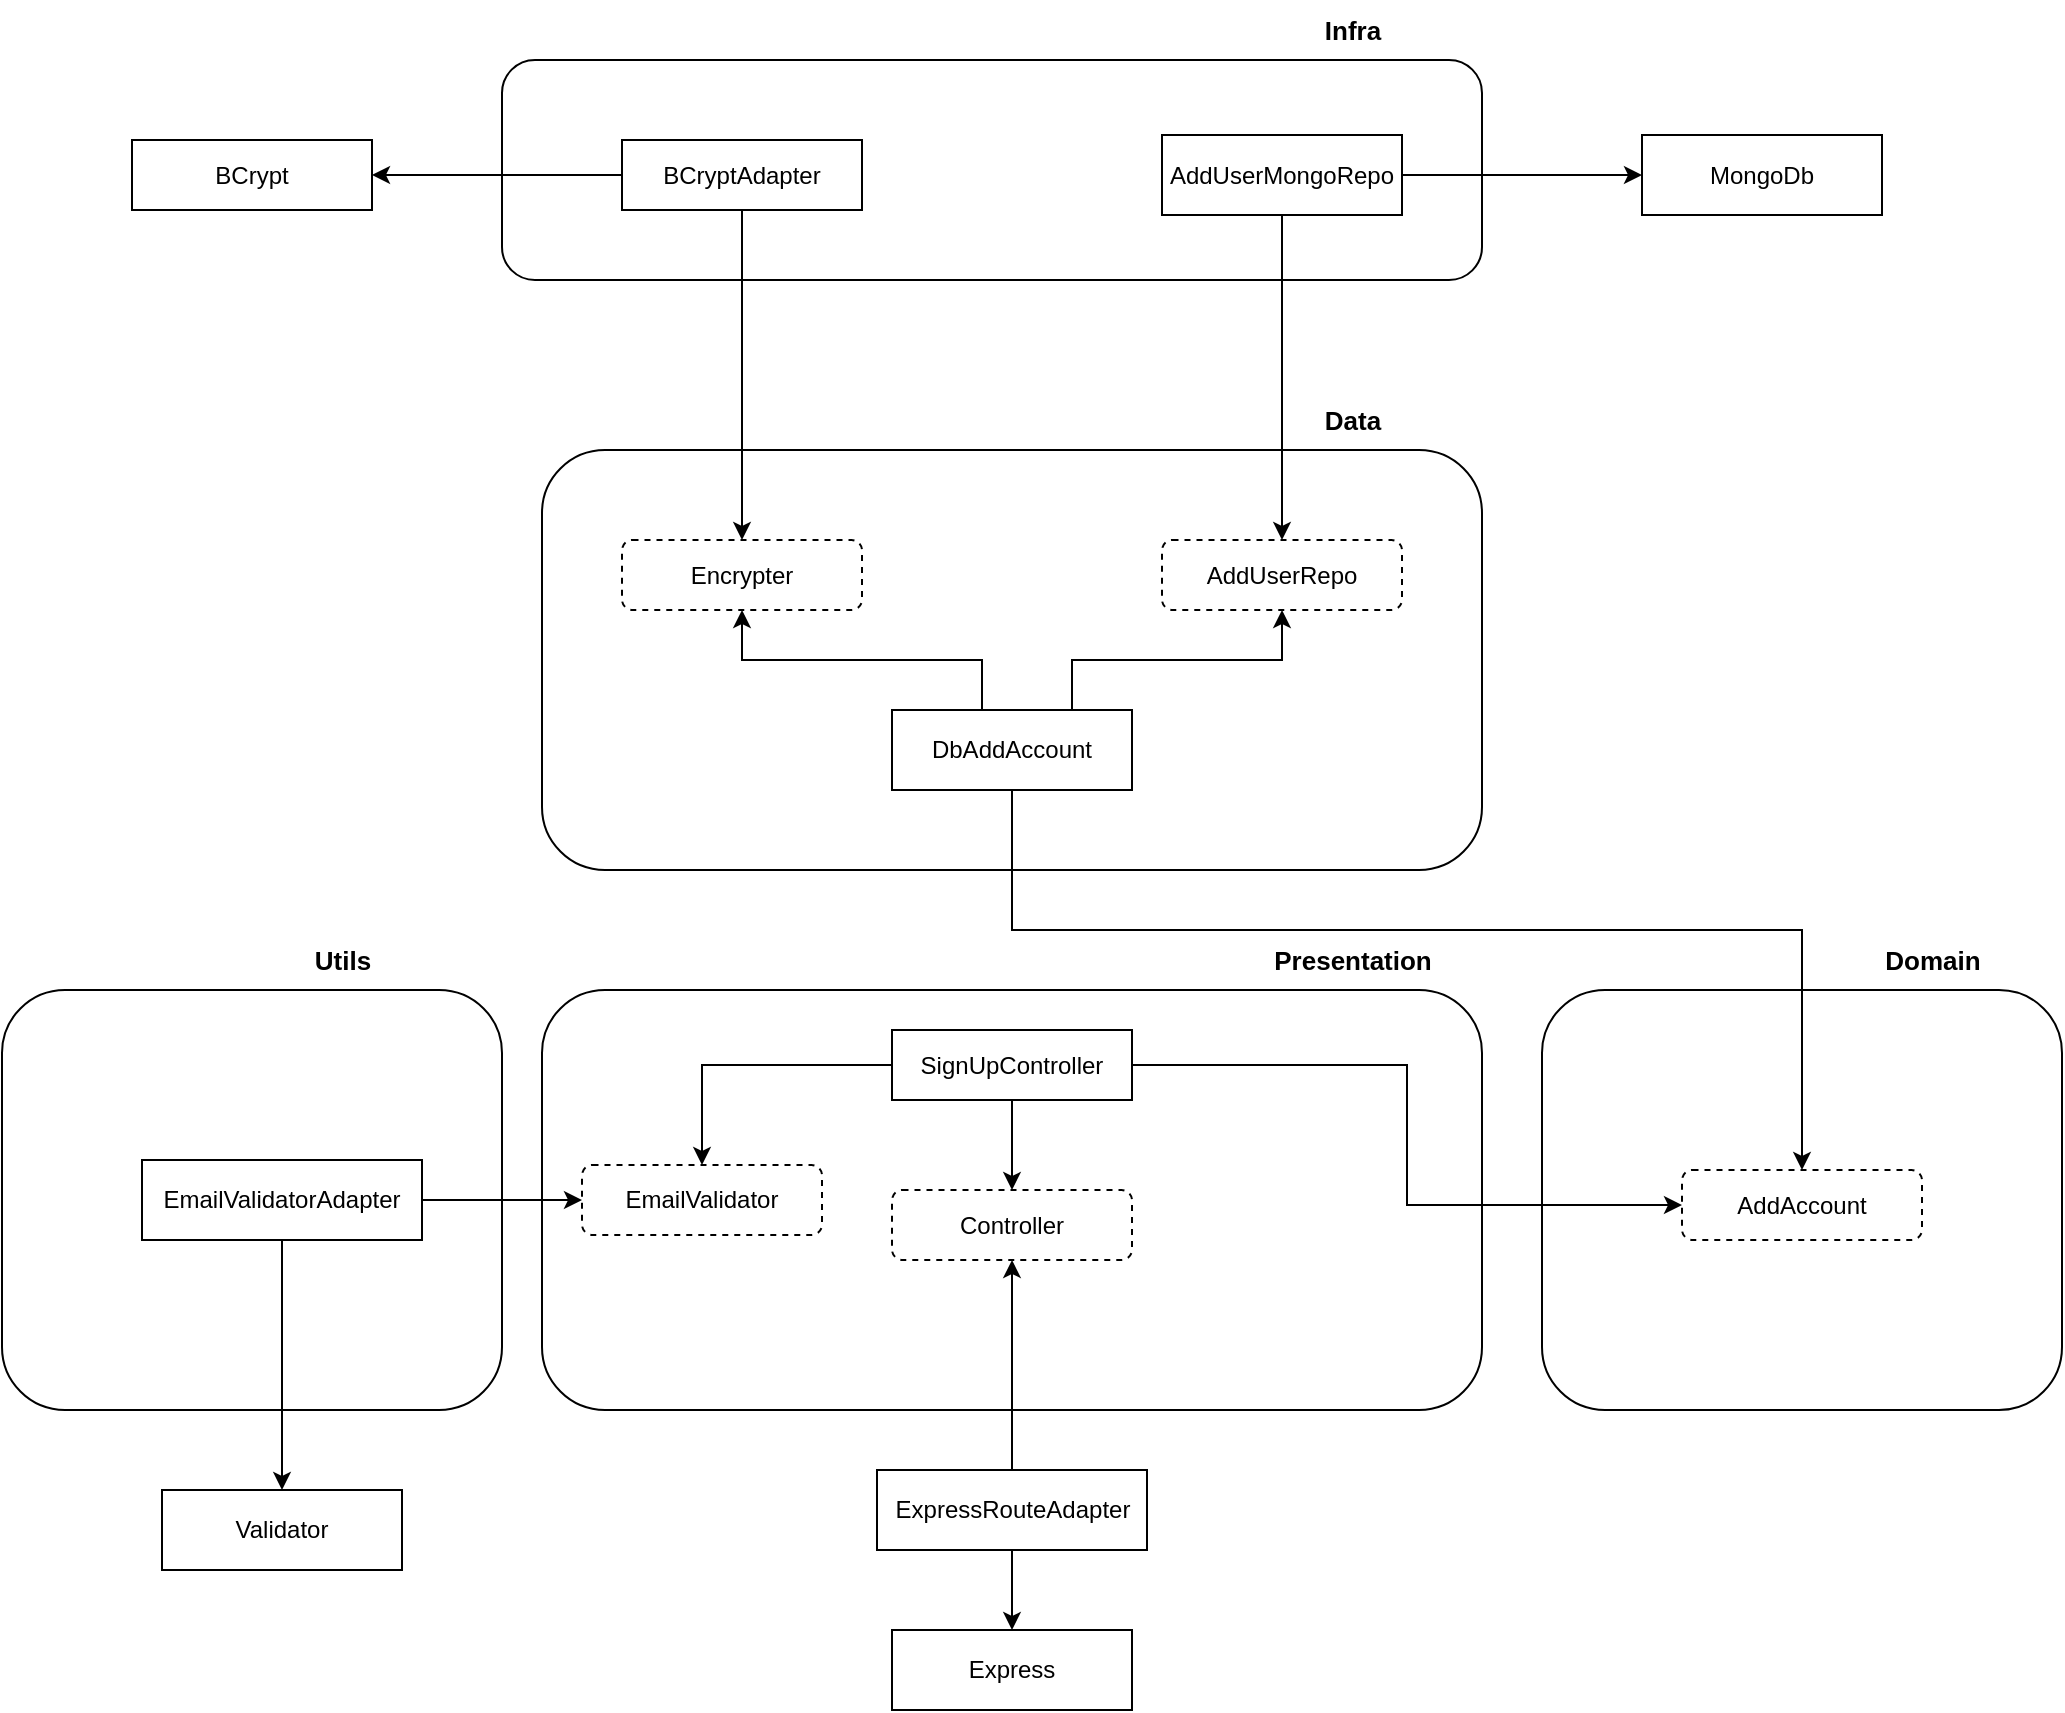 <mxfile version="20.4.0" type="github">
  <diagram id="R2lEEEUBdFMjLlhIrx00" name="Page-1">
    <mxGraphModel dx="1896" dy="1005" grid="1" gridSize="10" guides="1" tooltips="1" connect="1" arrows="1" fold="1" page="1" pageScale="1" pageWidth="1654" pageHeight="1169" math="0" shadow="0" extFonts="Permanent Marker^https://fonts.googleapis.com/css?family=Permanent+Marker">
      <root>
        <mxCell id="0" />
        <mxCell id="1" parent="0" />
        <mxCell id="tq_J3AxKNNJbVarFtTaU-38" value="" style="rounded=1;whiteSpace=wrap;html=1;" vertex="1" parent="1">
          <mxGeometry x="600" y="200" width="490" height="110" as="geometry" />
        </mxCell>
        <mxCell id="tq_J3AxKNNJbVarFtTaU-39" value="&lt;b&gt;&lt;font style=&quot;font-size: 13px;&quot;&gt;Infra&lt;/font&gt;&lt;/b&gt;" style="text;html=1;align=center;verticalAlign=middle;resizable=0;points=[];autosize=1;strokeColor=none;fillColor=none;" vertex="1" parent="1">
          <mxGeometry x="1000" y="170" width="50" height="30" as="geometry" />
        </mxCell>
        <mxCell id="tq_J3AxKNNJbVarFtTaU-33" value="" style="rounded=1;whiteSpace=wrap;html=1;" vertex="1" parent="1">
          <mxGeometry x="620" y="395" width="470" height="210" as="geometry" />
        </mxCell>
        <mxCell id="tq_J3AxKNNJbVarFtTaU-30" value="" style="rounded=1;whiteSpace=wrap;html=1;" vertex="1" parent="1">
          <mxGeometry x="1120" y="665" width="260" height="210" as="geometry" />
        </mxCell>
        <mxCell id="tq_J3AxKNNJbVarFtTaU-25" value="" style="rounded=1;whiteSpace=wrap;html=1;" vertex="1" parent="1">
          <mxGeometry x="350" y="665" width="250" height="210" as="geometry" />
        </mxCell>
        <mxCell id="tq_J3AxKNNJbVarFtTaU-12" style="edgeStyle=orthogonalEdgeStyle;rounded=0;orthogonalLoop=1;jettySize=auto;html=1;entryX=0.5;entryY=1;entryDx=0;entryDy=0;fontSize=13;" edge="1" parent="1" source="tq_J3AxKNNJbVarFtTaU-8" target="tq_J3AxKNNJbVarFtTaU-10">
          <mxGeometry relative="1" as="geometry" />
        </mxCell>
        <mxCell id="tq_J3AxKNNJbVarFtTaU-8" value="" style="rounded=1;whiteSpace=wrap;html=1;" vertex="1" parent="1">
          <mxGeometry x="620" y="665" width="470" height="210" as="geometry" />
        </mxCell>
        <mxCell id="tq_J3AxKNNJbVarFtTaU-11" style="edgeStyle=orthogonalEdgeStyle;rounded=0;orthogonalLoop=1;jettySize=auto;html=1;exitX=0.5;exitY=1;exitDx=0;exitDy=0;fontSize=13;" edge="1" parent="1" source="tq_J3AxKNNJbVarFtTaU-1" target="tq_J3AxKNNJbVarFtTaU-10">
          <mxGeometry relative="1" as="geometry" />
        </mxCell>
        <mxCell id="tq_J3AxKNNJbVarFtTaU-22" style="edgeStyle=orthogonalEdgeStyle;rounded=0;orthogonalLoop=1;jettySize=auto;html=1;exitX=0;exitY=0.5;exitDx=0;exitDy=0;fontSize=13;" edge="1" parent="1" source="tq_J3AxKNNJbVarFtTaU-1" target="tq_J3AxKNNJbVarFtTaU-21">
          <mxGeometry relative="1" as="geometry" />
        </mxCell>
        <mxCell id="tq_J3AxKNNJbVarFtTaU-32" style="edgeStyle=orthogonalEdgeStyle;rounded=0;orthogonalLoop=1;jettySize=auto;html=1;exitX=1;exitY=0.5;exitDx=0;exitDy=0;entryX=0;entryY=0.5;entryDx=0;entryDy=0;fontSize=13;" edge="1" parent="1" source="tq_J3AxKNNJbVarFtTaU-1" target="tq_J3AxKNNJbVarFtTaU-29">
          <mxGeometry relative="1" as="geometry" />
        </mxCell>
        <mxCell id="tq_J3AxKNNJbVarFtTaU-1" value="SignUpController" style="rounded=0;whiteSpace=wrap;html=1;" vertex="1" parent="1">
          <mxGeometry x="795" y="685" width="120" height="35" as="geometry" />
        </mxCell>
        <mxCell id="tq_J3AxKNNJbVarFtTaU-2" value="MongoDb" style="rounded=0;whiteSpace=wrap;html=1;" vertex="1" parent="1">
          <mxGeometry x="1170" y="237.5" width="120" height="40" as="geometry" />
        </mxCell>
        <mxCell id="tq_J3AxKNNJbVarFtTaU-3" value="Express" style="rounded=0;whiteSpace=wrap;html=1;" vertex="1" parent="1">
          <mxGeometry x="795" y="985" width="120" height="40" as="geometry" />
        </mxCell>
        <mxCell id="tq_J3AxKNNJbVarFtTaU-4" value="Validator" style="rounded=0;whiteSpace=wrap;html=1;" vertex="1" parent="1">
          <mxGeometry x="430" y="915" width="120" height="40" as="geometry" />
        </mxCell>
        <mxCell id="tq_J3AxKNNJbVarFtTaU-13" style="edgeStyle=orthogonalEdgeStyle;rounded=0;orthogonalLoop=1;jettySize=auto;html=1;exitX=0.5;exitY=0;exitDx=0;exitDy=0;fontSize=13;" edge="1" parent="1" source="tq_J3AxKNNJbVarFtTaU-6" target="tq_J3AxKNNJbVarFtTaU-10">
          <mxGeometry relative="1" as="geometry" />
        </mxCell>
        <mxCell id="tq_J3AxKNNJbVarFtTaU-15" style="edgeStyle=orthogonalEdgeStyle;rounded=0;orthogonalLoop=1;jettySize=auto;html=1;exitX=0.5;exitY=1;exitDx=0;exitDy=0;fontSize=13;" edge="1" parent="1" source="tq_J3AxKNNJbVarFtTaU-6" target="tq_J3AxKNNJbVarFtTaU-3">
          <mxGeometry relative="1" as="geometry" />
        </mxCell>
        <mxCell id="tq_J3AxKNNJbVarFtTaU-6" value="ExpressRouteAdapter" style="rounded=0;whiteSpace=wrap;html=1;" vertex="1" parent="1">
          <mxGeometry x="787.5" y="905" width="135" height="40" as="geometry" />
        </mxCell>
        <mxCell id="tq_J3AxKNNJbVarFtTaU-9" value="&lt;b&gt;&lt;font style=&quot;font-size: 13px;&quot;&gt;Presentation&lt;/font&gt;&lt;/b&gt;" style="text;html=1;align=center;verticalAlign=middle;resizable=0;points=[];autosize=1;strokeColor=none;fillColor=none;" vertex="1" parent="1">
          <mxGeometry x="975" y="635" width="100" height="30" as="geometry" />
        </mxCell>
        <mxCell id="tq_J3AxKNNJbVarFtTaU-10" value="Controller" style="rounded=1;whiteSpace=wrap;html=1;fillStyle=auto;dashed=1;" vertex="1" parent="1">
          <mxGeometry x="795" y="765" width="120" height="35" as="geometry" />
        </mxCell>
        <mxCell id="tq_J3AxKNNJbVarFtTaU-24" style="edgeStyle=orthogonalEdgeStyle;rounded=0;orthogonalLoop=1;jettySize=auto;html=1;exitX=1;exitY=0.5;exitDx=0;exitDy=0;fontSize=13;" edge="1" parent="1" source="tq_J3AxKNNJbVarFtTaU-17" target="tq_J3AxKNNJbVarFtTaU-21">
          <mxGeometry relative="1" as="geometry" />
        </mxCell>
        <mxCell id="tq_J3AxKNNJbVarFtTaU-28" style="edgeStyle=orthogonalEdgeStyle;rounded=0;orthogonalLoop=1;jettySize=auto;html=1;exitX=0.5;exitY=1;exitDx=0;exitDy=0;entryX=0.5;entryY=0;entryDx=0;entryDy=0;fontSize=13;" edge="1" parent="1" source="tq_J3AxKNNJbVarFtTaU-17" target="tq_J3AxKNNJbVarFtTaU-4">
          <mxGeometry relative="1" as="geometry" />
        </mxCell>
        <mxCell id="tq_J3AxKNNJbVarFtTaU-17" value="EmailValidatorAdapter" style="rounded=0;whiteSpace=wrap;html=1;" vertex="1" parent="1">
          <mxGeometry x="420" y="750" width="140" height="40" as="geometry" />
        </mxCell>
        <mxCell id="tq_J3AxKNNJbVarFtTaU-21" value="EmailValidator" style="rounded=1;whiteSpace=wrap;html=1;fillStyle=auto;dashed=1;" vertex="1" parent="1">
          <mxGeometry x="640" y="752.5" width="120" height="35" as="geometry" />
        </mxCell>
        <mxCell id="tq_J3AxKNNJbVarFtTaU-26" value="&lt;b&gt;&lt;font style=&quot;font-size: 13px;&quot;&gt;Utils&lt;/font&gt;&lt;/b&gt;" style="text;html=1;align=center;verticalAlign=middle;resizable=0;points=[];autosize=1;strokeColor=none;fillColor=none;" vertex="1" parent="1">
          <mxGeometry x="495" y="635" width="50" height="30" as="geometry" />
        </mxCell>
        <mxCell id="tq_J3AxKNNJbVarFtTaU-29" value="AddAccount" style="rounded=1;whiteSpace=wrap;html=1;fillStyle=auto;dashed=1;" vertex="1" parent="1">
          <mxGeometry x="1190" y="755" width="120" height="35" as="geometry" />
        </mxCell>
        <mxCell id="tq_J3AxKNNJbVarFtTaU-31" value="&lt;b&gt;&lt;font style=&quot;font-size: 13px;&quot;&gt;Domain&lt;/font&gt;&lt;/b&gt;" style="text;html=1;align=center;verticalAlign=middle;resizable=0;points=[];autosize=1;strokeColor=none;fillColor=none;" vertex="1" parent="1">
          <mxGeometry x="1280" y="635" width="70" height="30" as="geometry" />
        </mxCell>
        <mxCell id="tq_J3AxKNNJbVarFtTaU-34" value="&lt;b&gt;&lt;font style=&quot;font-size: 13px;&quot;&gt;Data&lt;/font&gt;&lt;/b&gt;" style="text;html=1;align=center;verticalAlign=middle;resizable=0;points=[];autosize=1;strokeColor=none;fillColor=none;" vertex="1" parent="1">
          <mxGeometry x="1000" y="365" width="50" height="30" as="geometry" />
        </mxCell>
        <mxCell id="tq_J3AxKNNJbVarFtTaU-36" style="edgeStyle=orthogonalEdgeStyle;rounded=0;orthogonalLoop=1;jettySize=auto;html=1;exitX=0.5;exitY=1;exitDx=0;exitDy=0;entryX=0.5;entryY=0;entryDx=0;entryDy=0;fontSize=13;" edge="1" parent="1" source="tq_J3AxKNNJbVarFtTaU-35" target="tq_J3AxKNNJbVarFtTaU-29">
          <mxGeometry relative="1" as="geometry">
            <Array as="points">
              <mxPoint x="855" y="635" />
              <mxPoint x="1250" y="635" />
            </Array>
          </mxGeometry>
        </mxCell>
        <mxCell id="tq_J3AxKNNJbVarFtTaU-43" style="edgeStyle=orthogonalEdgeStyle;rounded=0;orthogonalLoop=1;jettySize=auto;html=1;exitX=0.5;exitY=0;exitDx=0;exitDy=0;fontSize=13;" edge="1" parent="1" source="tq_J3AxKNNJbVarFtTaU-35" target="tq_J3AxKNNJbVarFtTaU-42">
          <mxGeometry relative="1" as="geometry">
            <Array as="points">
              <mxPoint x="840" y="525" />
              <mxPoint x="840" y="500" />
              <mxPoint x="720" y="500" />
            </Array>
          </mxGeometry>
        </mxCell>
        <mxCell id="tq_J3AxKNNJbVarFtTaU-49" style="edgeStyle=orthogonalEdgeStyle;rounded=0;orthogonalLoop=1;jettySize=auto;html=1;exitX=0.75;exitY=0;exitDx=0;exitDy=0;entryX=0.5;entryY=1;entryDx=0;entryDy=0;fontSize=13;" edge="1" parent="1" source="tq_J3AxKNNJbVarFtTaU-35" target="tq_J3AxKNNJbVarFtTaU-48">
          <mxGeometry relative="1" as="geometry" />
        </mxCell>
        <mxCell id="tq_J3AxKNNJbVarFtTaU-35" value="DbAddAccount" style="rounded=0;whiteSpace=wrap;html=1;" vertex="1" parent="1">
          <mxGeometry x="795" y="525" width="120" height="40" as="geometry" />
        </mxCell>
        <mxCell id="tq_J3AxKNNJbVarFtTaU-37" value="BCrypt" style="rounded=0;whiteSpace=wrap;html=1;" vertex="1" parent="1">
          <mxGeometry x="415" y="240" width="120" height="35" as="geometry" />
        </mxCell>
        <mxCell id="tq_J3AxKNNJbVarFtTaU-41" style="edgeStyle=orthogonalEdgeStyle;rounded=0;orthogonalLoop=1;jettySize=auto;html=1;exitX=0;exitY=0.5;exitDx=0;exitDy=0;entryX=1;entryY=0.5;entryDx=0;entryDy=0;fontSize=13;" edge="1" parent="1" source="tq_J3AxKNNJbVarFtTaU-40" target="tq_J3AxKNNJbVarFtTaU-37">
          <mxGeometry relative="1" as="geometry" />
        </mxCell>
        <mxCell id="tq_J3AxKNNJbVarFtTaU-45" style="edgeStyle=orthogonalEdgeStyle;rounded=0;orthogonalLoop=1;jettySize=auto;html=1;exitX=0.5;exitY=1;exitDx=0;exitDy=0;entryX=0.5;entryY=0;entryDx=0;entryDy=0;fontSize=13;" edge="1" parent="1" source="tq_J3AxKNNJbVarFtTaU-40" target="tq_J3AxKNNJbVarFtTaU-42">
          <mxGeometry relative="1" as="geometry" />
        </mxCell>
        <mxCell id="tq_J3AxKNNJbVarFtTaU-40" value="BCryptAdapter" style="rounded=0;whiteSpace=wrap;html=1;" vertex="1" parent="1">
          <mxGeometry x="660" y="240" width="120" height="35" as="geometry" />
        </mxCell>
        <mxCell id="tq_J3AxKNNJbVarFtTaU-42" value="Encrypter" style="rounded=1;whiteSpace=wrap;html=1;fillStyle=auto;dashed=1;" vertex="1" parent="1">
          <mxGeometry x="660" y="440" width="120" height="35" as="geometry" />
        </mxCell>
        <mxCell id="tq_J3AxKNNJbVarFtTaU-47" style="edgeStyle=orthogonalEdgeStyle;rounded=0;orthogonalLoop=1;jettySize=auto;html=1;exitX=1;exitY=0.5;exitDx=0;exitDy=0;entryX=0;entryY=0.5;entryDx=0;entryDy=0;fontSize=13;" edge="1" parent="1" source="tq_J3AxKNNJbVarFtTaU-46" target="tq_J3AxKNNJbVarFtTaU-2">
          <mxGeometry relative="1" as="geometry" />
        </mxCell>
        <mxCell id="tq_J3AxKNNJbVarFtTaU-50" style="edgeStyle=orthogonalEdgeStyle;rounded=0;orthogonalLoop=1;jettySize=auto;html=1;exitX=0.5;exitY=1;exitDx=0;exitDy=0;fontSize=13;" edge="1" parent="1" source="tq_J3AxKNNJbVarFtTaU-46" target="tq_J3AxKNNJbVarFtTaU-48">
          <mxGeometry relative="1" as="geometry" />
        </mxCell>
        <mxCell id="tq_J3AxKNNJbVarFtTaU-46" value="AddUserMongoRepo" style="rounded=0;whiteSpace=wrap;html=1;" vertex="1" parent="1">
          <mxGeometry x="930" y="237.5" width="120" height="40" as="geometry" />
        </mxCell>
        <mxCell id="tq_J3AxKNNJbVarFtTaU-48" value="AddUserRepo" style="rounded=1;whiteSpace=wrap;html=1;fillStyle=auto;dashed=1;" vertex="1" parent="1">
          <mxGeometry x="930" y="440" width="120" height="35" as="geometry" />
        </mxCell>
      </root>
    </mxGraphModel>
  </diagram>
</mxfile>
